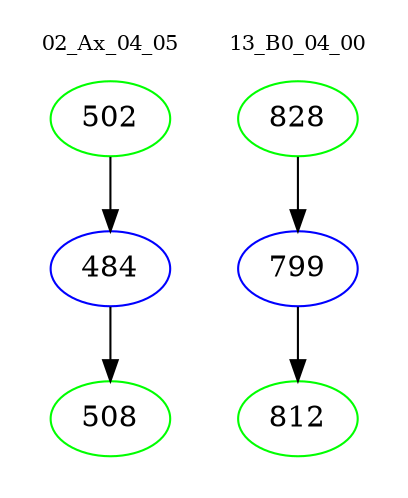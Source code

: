 digraph{
subgraph cluster_0 {
color = white
label = "02_Ax_04_05";
fontsize=10;
T0_502 [label="502", color="green"]
T0_502 -> T0_484 [color="black"]
T0_484 [label="484", color="blue"]
T0_484 -> T0_508 [color="black"]
T0_508 [label="508", color="green"]
}
subgraph cluster_1 {
color = white
label = "13_B0_04_00";
fontsize=10;
T1_828 [label="828", color="green"]
T1_828 -> T1_799 [color="black"]
T1_799 [label="799", color="blue"]
T1_799 -> T1_812 [color="black"]
T1_812 [label="812", color="green"]
}
}
